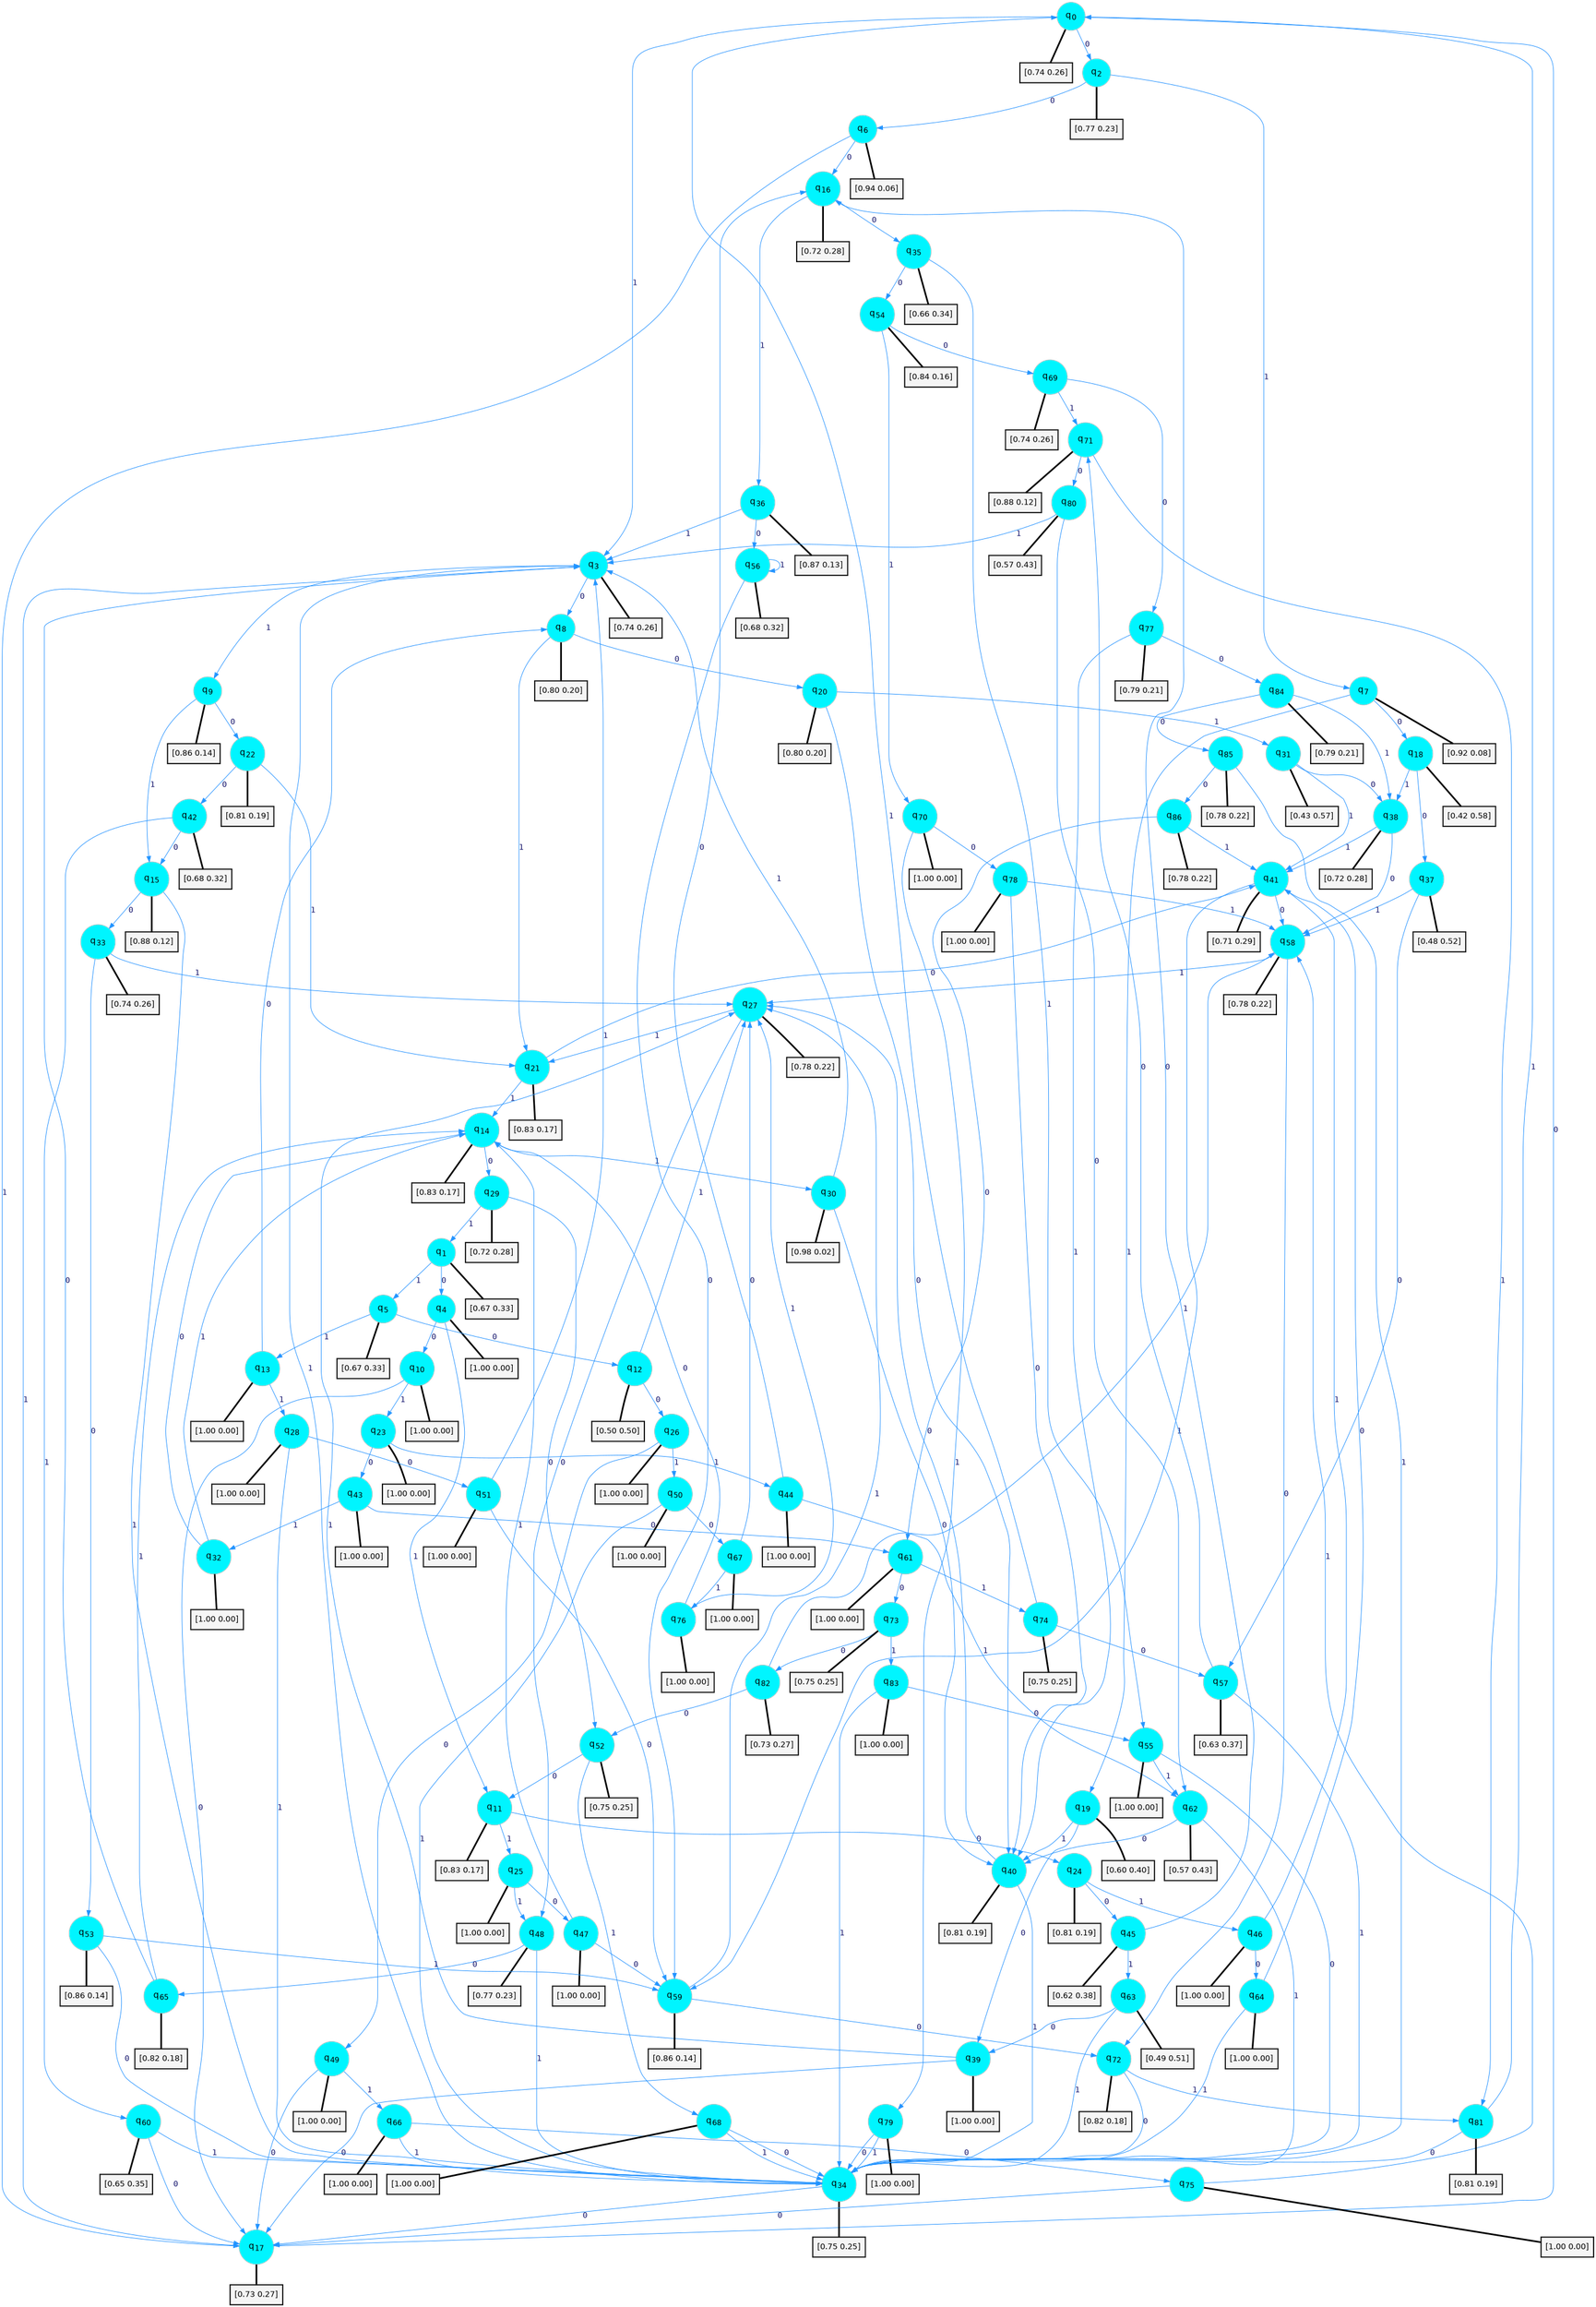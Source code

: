 digraph G {
graph [
bgcolor=transparent, dpi=300, rankdir=TD, size="40,25"];
node [
color=gray, fillcolor=turquoise1, fontcolor=black, fontname=Helvetica, fontsize=16, fontweight=bold, shape=circle, style=filled];
edge [
arrowsize=1, color=dodgerblue1, fontcolor=midnightblue, fontname=courier, fontweight=bold, penwidth=1, style=solid, weight=20];
0[label=<q<SUB>0</SUB>>];
1[label=<q<SUB>1</SUB>>];
2[label=<q<SUB>2</SUB>>];
3[label=<q<SUB>3</SUB>>];
4[label=<q<SUB>4</SUB>>];
5[label=<q<SUB>5</SUB>>];
6[label=<q<SUB>6</SUB>>];
7[label=<q<SUB>7</SUB>>];
8[label=<q<SUB>8</SUB>>];
9[label=<q<SUB>9</SUB>>];
10[label=<q<SUB>10</SUB>>];
11[label=<q<SUB>11</SUB>>];
12[label=<q<SUB>12</SUB>>];
13[label=<q<SUB>13</SUB>>];
14[label=<q<SUB>14</SUB>>];
15[label=<q<SUB>15</SUB>>];
16[label=<q<SUB>16</SUB>>];
17[label=<q<SUB>17</SUB>>];
18[label=<q<SUB>18</SUB>>];
19[label=<q<SUB>19</SUB>>];
20[label=<q<SUB>20</SUB>>];
21[label=<q<SUB>21</SUB>>];
22[label=<q<SUB>22</SUB>>];
23[label=<q<SUB>23</SUB>>];
24[label=<q<SUB>24</SUB>>];
25[label=<q<SUB>25</SUB>>];
26[label=<q<SUB>26</SUB>>];
27[label=<q<SUB>27</SUB>>];
28[label=<q<SUB>28</SUB>>];
29[label=<q<SUB>29</SUB>>];
30[label=<q<SUB>30</SUB>>];
31[label=<q<SUB>31</SUB>>];
32[label=<q<SUB>32</SUB>>];
33[label=<q<SUB>33</SUB>>];
34[label=<q<SUB>34</SUB>>];
35[label=<q<SUB>35</SUB>>];
36[label=<q<SUB>36</SUB>>];
37[label=<q<SUB>37</SUB>>];
38[label=<q<SUB>38</SUB>>];
39[label=<q<SUB>39</SUB>>];
40[label=<q<SUB>40</SUB>>];
41[label=<q<SUB>41</SUB>>];
42[label=<q<SUB>42</SUB>>];
43[label=<q<SUB>43</SUB>>];
44[label=<q<SUB>44</SUB>>];
45[label=<q<SUB>45</SUB>>];
46[label=<q<SUB>46</SUB>>];
47[label=<q<SUB>47</SUB>>];
48[label=<q<SUB>48</SUB>>];
49[label=<q<SUB>49</SUB>>];
50[label=<q<SUB>50</SUB>>];
51[label=<q<SUB>51</SUB>>];
52[label=<q<SUB>52</SUB>>];
53[label=<q<SUB>53</SUB>>];
54[label=<q<SUB>54</SUB>>];
55[label=<q<SUB>55</SUB>>];
56[label=<q<SUB>56</SUB>>];
57[label=<q<SUB>57</SUB>>];
58[label=<q<SUB>58</SUB>>];
59[label=<q<SUB>59</SUB>>];
60[label=<q<SUB>60</SUB>>];
61[label=<q<SUB>61</SUB>>];
62[label=<q<SUB>62</SUB>>];
63[label=<q<SUB>63</SUB>>];
64[label=<q<SUB>64</SUB>>];
65[label=<q<SUB>65</SUB>>];
66[label=<q<SUB>66</SUB>>];
67[label=<q<SUB>67</SUB>>];
68[label=<q<SUB>68</SUB>>];
69[label=<q<SUB>69</SUB>>];
70[label=<q<SUB>70</SUB>>];
71[label=<q<SUB>71</SUB>>];
72[label=<q<SUB>72</SUB>>];
73[label=<q<SUB>73</SUB>>];
74[label=<q<SUB>74</SUB>>];
75[label=<q<SUB>75</SUB>>];
76[label=<q<SUB>76</SUB>>];
77[label=<q<SUB>77</SUB>>];
78[label=<q<SUB>78</SUB>>];
79[label=<q<SUB>79</SUB>>];
80[label=<q<SUB>80</SUB>>];
81[label=<q<SUB>81</SUB>>];
82[label=<q<SUB>82</SUB>>];
83[label=<q<SUB>83</SUB>>];
84[label=<q<SUB>84</SUB>>];
85[label=<q<SUB>85</SUB>>];
86[label=<q<SUB>86</SUB>>];
87[label="[0.74 0.26]", shape=box,fontcolor=black, fontname=Helvetica, fontsize=14, penwidth=2, fillcolor=whitesmoke,color=black];
88[label="[0.67 0.33]", shape=box,fontcolor=black, fontname=Helvetica, fontsize=14, penwidth=2, fillcolor=whitesmoke,color=black];
89[label="[0.77 0.23]", shape=box,fontcolor=black, fontname=Helvetica, fontsize=14, penwidth=2, fillcolor=whitesmoke,color=black];
90[label="[0.74 0.26]", shape=box,fontcolor=black, fontname=Helvetica, fontsize=14, penwidth=2, fillcolor=whitesmoke,color=black];
91[label="[1.00 0.00]", shape=box,fontcolor=black, fontname=Helvetica, fontsize=14, penwidth=2, fillcolor=whitesmoke,color=black];
92[label="[0.67 0.33]", shape=box,fontcolor=black, fontname=Helvetica, fontsize=14, penwidth=2, fillcolor=whitesmoke,color=black];
93[label="[0.94 0.06]", shape=box,fontcolor=black, fontname=Helvetica, fontsize=14, penwidth=2, fillcolor=whitesmoke,color=black];
94[label="[0.92 0.08]", shape=box,fontcolor=black, fontname=Helvetica, fontsize=14, penwidth=2, fillcolor=whitesmoke,color=black];
95[label="[0.80 0.20]", shape=box,fontcolor=black, fontname=Helvetica, fontsize=14, penwidth=2, fillcolor=whitesmoke,color=black];
96[label="[0.86 0.14]", shape=box,fontcolor=black, fontname=Helvetica, fontsize=14, penwidth=2, fillcolor=whitesmoke,color=black];
97[label="[1.00 0.00]", shape=box,fontcolor=black, fontname=Helvetica, fontsize=14, penwidth=2, fillcolor=whitesmoke,color=black];
98[label="[0.83 0.17]", shape=box,fontcolor=black, fontname=Helvetica, fontsize=14, penwidth=2, fillcolor=whitesmoke,color=black];
99[label="[0.50 0.50]", shape=box,fontcolor=black, fontname=Helvetica, fontsize=14, penwidth=2, fillcolor=whitesmoke,color=black];
100[label="[1.00 0.00]", shape=box,fontcolor=black, fontname=Helvetica, fontsize=14, penwidth=2, fillcolor=whitesmoke,color=black];
101[label="[0.83 0.17]", shape=box,fontcolor=black, fontname=Helvetica, fontsize=14, penwidth=2, fillcolor=whitesmoke,color=black];
102[label="[0.88 0.12]", shape=box,fontcolor=black, fontname=Helvetica, fontsize=14, penwidth=2, fillcolor=whitesmoke,color=black];
103[label="[0.72 0.28]", shape=box,fontcolor=black, fontname=Helvetica, fontsize=14, penwidth=2, fillcolor=whitesmoke,color=black];
104[label="[0.73 0.27]", shape=box,fontcolor=black, fontname=Helvetica, fontsize=14, penwidth=2, fillcolor=whitesmoke,color=black];
105[label="[0.42 0.58]", shape=box,fontcolor=black, fontname=Helvetica, fontsize=14, penwidth=2, fillcolor=whitesmoke,color=black];
106[label="[0.60 0.40]", shape=box,fontcolor=black, fontname=Helvetica, fontsize=14, penwidth=2, fillcolor=whitesmoke,color=black];
107[label="[0.80 0.20]", shape=box,fontcolor=black, fontname=Helvetica, fontsize=14, penwidth=2, fillcolor=whitesmoke,color=black];
108[label="[0.83 0.17]", shape=box,fontcolor=black, fontname=Helvetica, fontsize=14, penwidth=2, fillcolor=whitesmoke,color=black];
109[label="[0.81 0.19]", shape=box,fontcolor=black, fontname=Helvetica, fontsize=14, penwidth=2, fillcolor=whitesmoke,color=black];
110[label="[1.00 0.00]", shape=box,fontcolor=black, fontname=Helvetica, fontsize=14, penwidth=2, fillcolor=whitesmoke,color=black];
111[label="[0.81 0.19]", shape=box,fontcolor=black, fontname=Helvetica, fontsize=14, penwidth=2, fillcolor=whitesmoke,color=black];
112[label="[1.00 0.00]", shape=box,fontcolor=black, fontname=Helvetica, fontsize=14, penwidth=2, fillcolor=whitesmoke,color=black];
113[label="[1.00 0.00]", shape=box,fontcolor=black, fontname=Helvetica, fontsize=14, penwidth=2, fillcolor=whitesmoke,color=black];
114[label="[0.78 0.22]", shape=box,fontcolor=black, fontname=Helvetica, fontsize=14, penwidth=2, fillcolor=whitesmoke,color=black];
115[label="[1.00 0.00]", shape=box,fontcolor=black, fontname=Helvetica, fontsize=14, penwidth=2, fillcolor=whitesmoke,color=black];
116[label="[0.72 0.28]", shape=box,fontcolor=black, fontname=Helvetica, fontsize=14, penwidth=2, fillcolor=whitesmoke,color=black];
117[label="[0.98 0.02]", shape=box,fontcolor=black, fontname=Helvetica, fontsize=14, penwidth=2, fillcolor=whitesmoke,color=black];
118[label="[0.43 0.57]", shape=box,fontcolor=black, fontname=Helvetica, fontsize=14, penwidth=2, fillcolor=whitesmoke,color=black];
119[label="[1.00 0.00]", shape=box,fontcolor=black, fontname=Helvetica, fontsize=14, penwidth=2, fillcolor=whitesmoke,color=black];
120[label="[0.74 0.26]", shape=box,fontcolor=black, fontname=Helvetica, fontsize=14, penwidth=2, fillcolor=whitesmoke,color=black];
121[label="[0.75 0.25]", shape=box,fontcolor=black, fontname=Helvetica, fontsize=14, penwidth=2, fillcolor=whitesmoke,color=black];
122[label="[0.66 0.34]", shape=box,fontcolor=black, fontname=Helvetica, fontsize=14, penwidth=2, fillcolor=whitesmoke,color=black];
123[label="[0.87 0.13]", shape=box,fontcolor=black, fontname=Helvetica, fontsize=14, penwidth=2, fillcolor=whitesmoke,color=black];
124[label="[0.48 0.52]", shape=box,fontcolor=black, fontname=Helvetica, fontsize=14, penwidth=2, fillcolor=whitesmoke,color=black];
125[label="[0.72 0.28]", shape=box,fontcolor=black, fontname=Helvetica, fontsize=14, penwidth=2, fillcolor=whitesmoke,color=black];
126[label="[1.00 0.00]", shape=box,fontcolor=black, fontname=Helvetica, fontsize=14, penwidth=2, fillcolor=whitesmoke,color=black];
127[label="[0.81 0.19]", shape=box,fontcolor=black, fontname=Helvetica, fontsize=14, penwidth=2, fillcolor=whitesmoke,color=black];
128[label="[0.71 0.29]", shape=box,fontcolor=black, fontname=Helvetica, fontsize=14, penwidth=2, fillcolor=whitesmoke,color=black];
129[label="[0.68 0.32]", shape=box,fontcolor=black, fontname=Helvetica, fontsize=14, penwidth=2, fillcolor=whitesmoke,color=black];
130[label="[1.00 0.00]", shape=box,fontcolor=black, fontname=Helvetica, fontsize=14, penwidth=2, fillcolor=whitesmoke,color=black];
131[label="[1.00 0.00]", shape=box,fontcolor=black, fontname=Helvetica, fontsize=14, penwidth=2, fillcolor=whitesmoke,color=black];
132[label="[0.62 0.38]", shape=box,fontcolor=black, fontname=Helvetica, fontsize=14, penwidth=2, fillcolor=whitesmoke,color=black];
133[label="[1.00 0.00]", shape=box,fontcolor=black, fontname=Helvetica, fontsize=14, penwidth=2, fillcolor=whitesmoke,color=black];
134[label="[1.00 0.00]", shape=box,fontcolor=black, fontname=Helvetica, fontsize=14, penwidth=2, fillcolor=whitesmoke,color=black];
135[label="[0.77 0.23]", shape=box,fontcolor=black, fontname=Helvetica, fontsize=14, penwidth=2, fillcolor=whitesmoke,color=black];
136[label="[1.00 0.00]", shape=box,fontcolor=black, fontname=Helvetica, fontsize=14, penwidth=2, fillcolor=whitesmoke,color=black];
137[label="[1.00 0.00]", shape=box,fontcolor=black, fontname=Helvetica, fontsize=14, penwidth=2, fillcolor=whitesmoke,color=black];
138[label="[1.00 0.00]", shape=box,fontcolor=black, fontname=Helvetica, fontsize=14, penwidth=2, fillcolor=whitesmoke,color=black];
139[label="[0.75 0.25]", shape=box,fontcolor=black, fontname=Helvetica, fontsize=14, penwidth=2, fillcolor=whitesmoke,color=black];
140[label="[0.86 0.14]", shape=box,fontcolor=black, fontname=Helvetica, fontsize=14, penwidth=2, fillcolor=whitesmoke,color=black];
141[label="[0.84 0.16]", shape=box,fontcolor=black, fontname=Helvetica, fontsize=14, penwidth=2, fillcolor=whitesmoke,color=black];
142[label="[1.00 0.00]", shape=box,fontcolor=black, fontname=Helvetica, fontsize=14, penwidth=2, fillcolor=whitesmoke,color=black];
143[label="[0.68 0.32]", shape=box,fontcolor=black, fontname=Helvetica, fontsize=14, penwidth=2, fillcolor=whitesmoke,color=black];
144[label="[0.63 0.37]", shape=box,fontcolor=black, fontname=Helvetica, fontsize=14, penwidth=2, fillcolor=whitesmoke,color=black];
145[label="[0.78 0.22]", shape=box,fontcolor=black, fontname=Helvetica, fontsize=14, penwidth=2, fillcolor=whitesmoke,color=black];
146[label="[0.86 0.14]", shape=box,fontcolor=black, fontname=Helvetica, fontsize=14, penwidth=2, fillcolor=whitesmoke,color=black];
147[label="[0.65 0.35]", shape=box,fontcolor=black, fontname=Helvetica, fontsize=14, penwidth=2, fillcolor=whitesmoke,color=black];
148[label="[1.00 0.00]", shape=box,fontcolor=black, fontname=Helvetica, fontsize=14, penwidth=2, fillcolor=whitesmoke,color=black];
149[label="[0.57 0.43]", shape=box,fontcolor=black, fontname=Helvetica, fontsize=14, penwidth=2, fillcolor=whitesmoke,color=black];
150[label="[0.49 0.51]", shape=box,fontcolor=black, fontname=Helvetica, fontsize=14, penwidth=2, fillcolor=whitesmoke,color=black];
151[label="[1.00 0.00]", shape=box,fontcolor=black, fontname=Helvetica, fontsize=14, penwidth=2, fillcolor=whitesmoke,color=black];
152[label="[0.82 0.18]", shape=box,fontcolor=black, fontname=Helvetica, fontsize=14, penwidth=2, fillcolor=whitesmoke,color=black];
153[label="[1.00 0.00]", shape=box,fontcolor=black, fontname=Helvetica, fontsize=14, penwidth=2, fillcolor=whitesmoke,color=black];
154[label="[1.00 0.00]", shape=box,fontcolor=black, fontname=Helvetica, fontsize=14, penwidth=2, fillcolor=whitesmoke,color=black];
155[label="[1.00 0.00]", shape=box,fontcolor=black, fontname=Helvetica, fontsize=14, penwidth=2, fillcolor=whitesmoke,color=black];
156[label="[0.74 0.26]", shape=box,fontcolor=black, fontname=Helvetica, fontsize=14, penwidth=2, fillcolor=whitesmoke,color=black];
157[label="[1.00 0.00]", shape=box,fontcolor=black, fontname=Helvetica, fontsize=14, penwidth=2, fillcolor=whitesmoke,color=black];
158[label="[0.88 0.12]", shape=box,fontcolor=black, fontname=Helvetica, fontsize=14, penwidth=2, fillcolor=whitesmoke,color=black];
159[label="[0.82 0.18]", shape=box,fontcolor=black, fontname=Helvetica, fontsize=14, penwidth=2, fillcolor=whitesmoke,color=black];
160[label="[0.75 0.25]", shape=box,fontcolor=black, fontname=Helvetica, fontsize=14, penwidth=2, fillcolor=whitesmoke,color=black];
161[label="[0.75 0.25]", shape=box,fontcolor=black, fontname=Helvetica, fontsize=14, penwidth=2, fillcolor=whitesmoke,color=black];
162[label="[1.00 0.00]", shape=box,fontcolor=black, fontname=Helvetica, fontsize=14, penwidth=2, fillcolor=whitesmoke,color=black];
163[label="[1.00 0.00]", shape=box,fontcolor=black, fontname=Helvetica, fontsize=14, penwidth=2, fillcolor=whitesmoke,color=black];
164[label="[0.79 0.21]", shape=box,fontcolor=black, fontname=Helvetica, fontsize=14, penwidth=2, fillcolor=whitesmoke,color=black];
165[label="[1.00 0.00]", shape=box,fontcolor=black, fontname=Helvetica, fontsize=14, penwidth=2, fillcolor=whitesmoke,color=black];
166[label="[1.00 0.00]", shape=box,fontcolor=black, fontname=Helvetica, fontsize=14, penwidth=2, fillcolor=whitesmoke,color=black];
167[label="[0.57 0.43]", shape=box,fontcolor=black, fontname=Helvetica, fontsize=14, penwidth=2, fillcolor=whitesmoke,color=black];
168[label="[0.81 0.19]", shape=box,fontcolor=black, fontname=Helvetica, fontsize=14, penwidth=2, fillcolor=whitesmoke,color=black];
169[label="[0.73 0.27]", shape=box,fontcolor=black, fontname=Helvetica, fontsize=14, penwidth=2, fillcolor=whitesmoke,color=black];
170[label="[1.00 0.00]", shape=box,fontcolor=black, fontname=Helvetica, fontsize=14, penwidth=2, fillcolor=whitesmoke,color=black];
171[label="[0.79 0.21]", shape=box,fontcolor=black, fontname=Helvetica, fontsize=14, penwidth=2, fillcolor=whitesmoke,color=black];
172[label="[0.78 0.22]", shape=box,fontcolor=black, fontname=Helvetica, fontsize=14, penwidth=2, fillcolor=whitesmoke,color=black];
173[label="[0.78 0.22]", shape=box,fontcolor=black, fontname=Helvetica, fontsize=14, penwidth=2, fillcolor=whitesmoke,color=black];
0->2 [label=0];
0->3 [label=1];
0->87 [arrowhead=none, penwidth=3,color=black];
1->4 [label=0];
1->5 [label=1];
1->88 [arrowhead=none, penwidth=3,color=black];
2->6 [label=0];
2->7 [label=1];
2->89 [arrowhead=none, penwidth=3,color=black];
3->8 [label=0];
3->9 [label=1];
3->90 [arrowhead=none, penwidth=3,color=black];
4->10 [label=0];
4->11 [label=1];
4->91 [arrowhead=none, penwidth=3,color=black];
5->12 [label=0];
5->13 [label=1];
5->92 [arrowhead=none, penwidth=3,color=black];
6->16 [label=0];
6->17 [label=1];
6->93 [arrowhead=none, penwidth=3,color=black];
7->18 [label=0];
7->19 [label=1];
7->94 [arrowhead=none, penwidth=3,color=black];
8->20 [label=0];
8->21 [label=1];
8->95 [arrowhead=none, penwidth=3,color=black];
9->22 [label=0];
9->15 [label=1];
9->96 [arrowhead=none, penwidth=3,color=black];
10->17 [label=0];
10->23 [label=1];
10->97 [arrowhead=none, penwidth=3,color=black];
11->24 [label=0];
11->25 [label=1];
11->98 [arrowhead=none, penwidth=3,color=black];
12->26 [label=0];
12->27 [label=1];
12->99 [arrowhead=none, penwidth=3,color=black];
13->8 [label=0];
13->28 [label=1];
13->100 [arrowhead=none, penwidth=3,color=black];
14->29 [label=0];
14->30 [label=1];
14->101 [arrowhead=none, penwidth=3,color=black];
15->33 [label=0];
15->34 [label=1];
15->102 [arrowhead=none, penwidth=3,color=black];
16->35 [label=0];
16->36 [label=1];
16->103 [arrowhead=none, penwidth=3,color=black];
17->0 [label=0];
17->3 [label=1];
17->104 [arrowhead=none, penwidth=3,color=black];
18->37 [label=0];
18->38 [label=1];
18->105 [arrowhead=none, penwidth=3,color=black];
19->39 [label=0];
19->40 [label=1];
19->106 [arrowhead=none, penwidth=3,color=black];
20->40 [label=0];
20->31 [label=1];
20->107 [arrowhead=none, penwidth=3,color=black];
21->41 [label=0];
21->14 [label=1];
21->108 [arrowhead=none, penwidth=3,color=black];
22->42 [label=0];
22->21 [label=1];
22->109 [arrowhead=none, penwidth=3,color=black];
23->43 [label=0];
23->44 [label=1];
23->110 [arrowhead=none, penwidth=3,color=black];
24->45 [label=0];
24->46 [label=1];
24->111 [arrowhead=none, penwidth=3,color=black];
25->47 [label=0];
25->48 [label=1];
25->112 [arrowhead=none, penwidth=3,color=black];
26->49 [label=0];
26->50 [label=1];
26->113 [arrowhead=none, penwidth=3,color=black];
27->48 [label=0];
27->21 [label=1];
27->114 [arrowhead=none, penwidth=3,color=black];
28->51 [label=0];
28->34 [label=1];
28->115 [arrowhead=none, penwidth=3,color=black];
29->52 [label=0];
29->1 [label=1];
29->116 [arrowhead=none, penwidth=3,color=black];
30->40 [label=0];
30->3 [label=1];
30->117 [arrowhead=none, penwidth=3,color=black];
31->38 [label=0];
31->41 [label=1];
31->118 [arrowhead=none, penwidth=3,color=black];
32->14 [label=0];
32->14 [label=1];
32->119 [arrowhead=none, penwidth=3,color=black];
33->53 [label=0];
33->27 [label=1];
33->120 [arrowhead=none, penwidth=3,color=black];
34->17 [label=0];
34->3 [label=1];
34->121 [arrowhead=none, penwidth=3,color=black];
35->54 [label=0];
35->55 [label=1];
35->122 [arrowhead=none, penwidth=3,color=black];
36->56 [label=0];
36->3 [label=1];
36->123 [arrowhead=none, penwidth=3,color=black];
37->57 [label=0];
37->58 [label=1];
37->124 [arrowhead=none, penwidth=3,color=black];
38->58 [label=0];
38->41 [label=1];
38->125 [arrowhead=none, penwidth=3,color=black];
39->17 [label=0];
39->27 [label=1];
39->126 [arrowhead=none, penwidth=3,color=black];
40->27 [label=0];
40->34 [label=1];
40->127 [arrowhead=none, penwidth=3,color=black];
41->58 [label=0];
41->59 [label=1];
41->128 [arrowhead=none, penwidth=3,color=black];
42->15 [label=0];
42->60 [label=1];
42->129 [arrowhead=none, penwidth=3,color=black];
43->61 [label=0];
43->32 [label=1];
43->130 [arrowhead=none, penwidth=3,color=black];
44->16 [label=0];
44->62 [label=1];
44->131 [arrowhead=none, penwidth=3,color=black];
45->16 [label=0];
45->63 [label=1];
45->132 [arrowhead=none, penwidth=3,color=black];
46->64 [label=0];
46->41 [label=1];
46->133 [arrowhead=none, penwidth=3,color=black];
47->59 [label=0];
47->14 [label=1];
47->134 [arrowhead=none, penwidth=3,color=black];
48->65 [label=0];
48->34 [label=1];
48->135 [arrowhead=none, penwidth=3,color=black];
49->17 [label=0];
49->66 [label=1];
49->136 [arrowhead=none, penwidth=3,color=black];
50->67 [label=0];
50->34 [label=1];
50->137 [arrowhead=none, penwidth=3,color=black];
51->59 [label=0];
51->3 [label=1];
51->138 [arrowhead=none, penwidth=3,color=black];
52->11 [label=0];
52->68 [label=1];
52->139 [arrowhead=none, penwidth=3,color=black];
53->34 [label=0];
53->59 [label=1];
53->140 [arrowhead=none, penwidth=3,color=black];
54->69 [label=0];
54->70 [label=1];
54->141 [arrowhead=none, penwidth=3,color=black];
55->34 [label=0];
55->62 [label=1];
55->142 [arrowhead=none, penwidth=3,color=black];
56->59 [label=0];
56->56 [label=1];
56->143 [arrowhead=none, penwidth=3,color=black];
57->71 [label=0];
57->34 [label=1];
57->144 [arrowhead=none, penwidth=3,color=black];
58->72 [label=0];
58->27 [label=1];
58->145 [arrowhead=none, penwidth=3,color=black];
59->72 [label=0];
59->27 [label=1];
59->146 [arrowhead=none, penwidth=3,color=black];
60->17 [label=0];
60->34 [label=1];
60->147 [arrowhead=none, penwidth=3,color=black];
61->73 [label=0];
61->74 [label=1];
61->148 [arrowhead=none, penwidth=3,color=black];
62->40 [label=0];
62->34 [label=1];
62->149 [arrowhead=none, penwidth=3,color=black];
63->39 [label=0];
63->34 [label=1];
63->150 [arrowhead=none, penwidth=3,color=black];
64->41 [label=0];
64->34 [label=1];
64->151 [arrowhead=none, penwidth=3,color=black];
65->3 [label=0];
65->14 [label=1];
65->152 [arrowhead=none, penwidth=3,color=black];
66->75 [label=0];
66->34 [label=1];
66->153 [arrowhead=none, penwidth=3,color=black];
67->27 [label=0];
67->76 [label=1];
67->154 [arrowhead=none, penwidth=3,color=black];
68->34 [label=0];
68->34 [label=1];
68->155 [arrowhead=none, penwidth=3,color=black];
69->77 [label=0];
69->71 [label=1];
69->156 [arrowhead=none, penwidth=3,color=black];
70->78 [label=0];
70->79 [label=1];
70->157 [arrowhead=none, penwidth=3,color=black];
71->80 [label=0];
71->81 [label=1];
71->158 [arrowhead=none, penwidth=3,color=black];
72->34 [label=0];
72->81 [label=1];
72->159 [arrowhead=none, penwidth=3,color=black];
73->82 [label=0];
73->83 [label=1];
73->160 [arrowhead=none, penwidth=3,color=black];
74->57 [label=0];
74->0 [label=1];
74->161 [arrowhead=none, penwidth=3,color=black];
75->17 [label=0];
75->58 [label=1];
75->162 [arrowhead=none, penwidth=3,color=black];
76->14 [label=0];
76->27 [label=1];
76->163 [arrowhead=none, penwidth=3,color=black];
77->84 [label=0];
77->40 [label=1];
77->164 [arrowhead=none, penwidth=3,color=black];
78->40 [label=0];
78->58 [label=1];
78->165 [arrowhead=none, penwidth=3,color=black];
79->34 [label=0];
79->34 [label=1];
79->166 [arrowhead=none, penwidth=3,color=black];
80->62 [label=0];
80->3 [label=1];
80->167 [arrowhead=none, penwidth=3,color=black];
81->34 [label=0];
81->0 [label=1];
81->168 [arrowhead=none, penwidth=3,color=black];
82->52 [label=0];
82->58 [label=1];
82->169 [arrowhead=none, penwidth=3,color=black];
83->55 [label=0];
83->34 [label=1];
83->170 [arrowhead=none, penwidth=3,color=black];
84->85 [label=0];
84->38 [label=1];
84->171 [arrowhead=none, penwidth=3,color=black];
85->86 [label=0];
85->34 [label=1];
85->172 [arrowhead=none, penwidth=3,color=black];
86->61 [label=0];
86->41 [label=1];
86->173 [arrowhead=none, penwidth=3,color=black];
}

